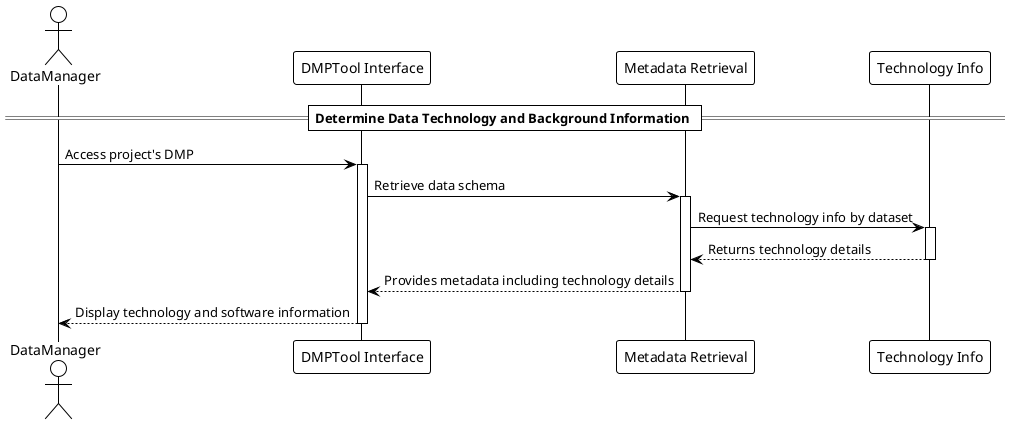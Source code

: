 @startuml
!theme plain

actor DataManager as DM
participant "DMPTool Interface" as DMP
participant "Metadata Retrieval" as MR
participant "Technology Info" as TI

== Determine Data Technology and Background Information ==

DM -> DMP: Access project's DMP
activate DMP
DMP -> MR: Retrieve data schema
activate MR
MR -> TI: Request technology info by dataset
activate TI
TI --> MR: Returns technology details
deactivate TI
MR --> DMP: Provides metadata including technology details
deactivate MR
DMP --> DM: Display technology and software information
deactivate DMP

@enduml